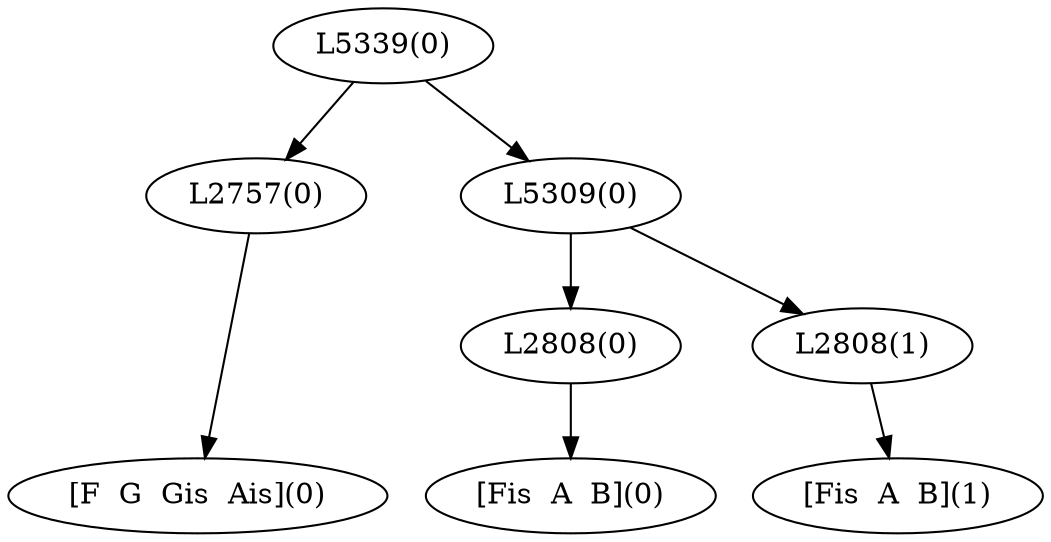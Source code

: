 digraph sample{
"L2757(0)"->"[F  G  Gis  Ais](0)"
"L2808(0)"->"[Fis  A  B](0)"
"L2808(1)"->"[Fis  A  B](1)"
"L5309(0)"->"L2808(0)"
"L5309(0)"->"L2808(1)"
"L5339(0)"->"L2757(0)"
"L5339(0)"->"L5309(0)"
{rank = min; "L5339(0)"}
{rank = same; "L2757(0)"; "L5309(0)";}
{rank = same; "L2808(0)"; "L2808(1)";}
{rank = max; "[F  G  Gis  Ais](0)"; "[Fis  A  B](0)"; "[Fis  A  B](1)";}
}
